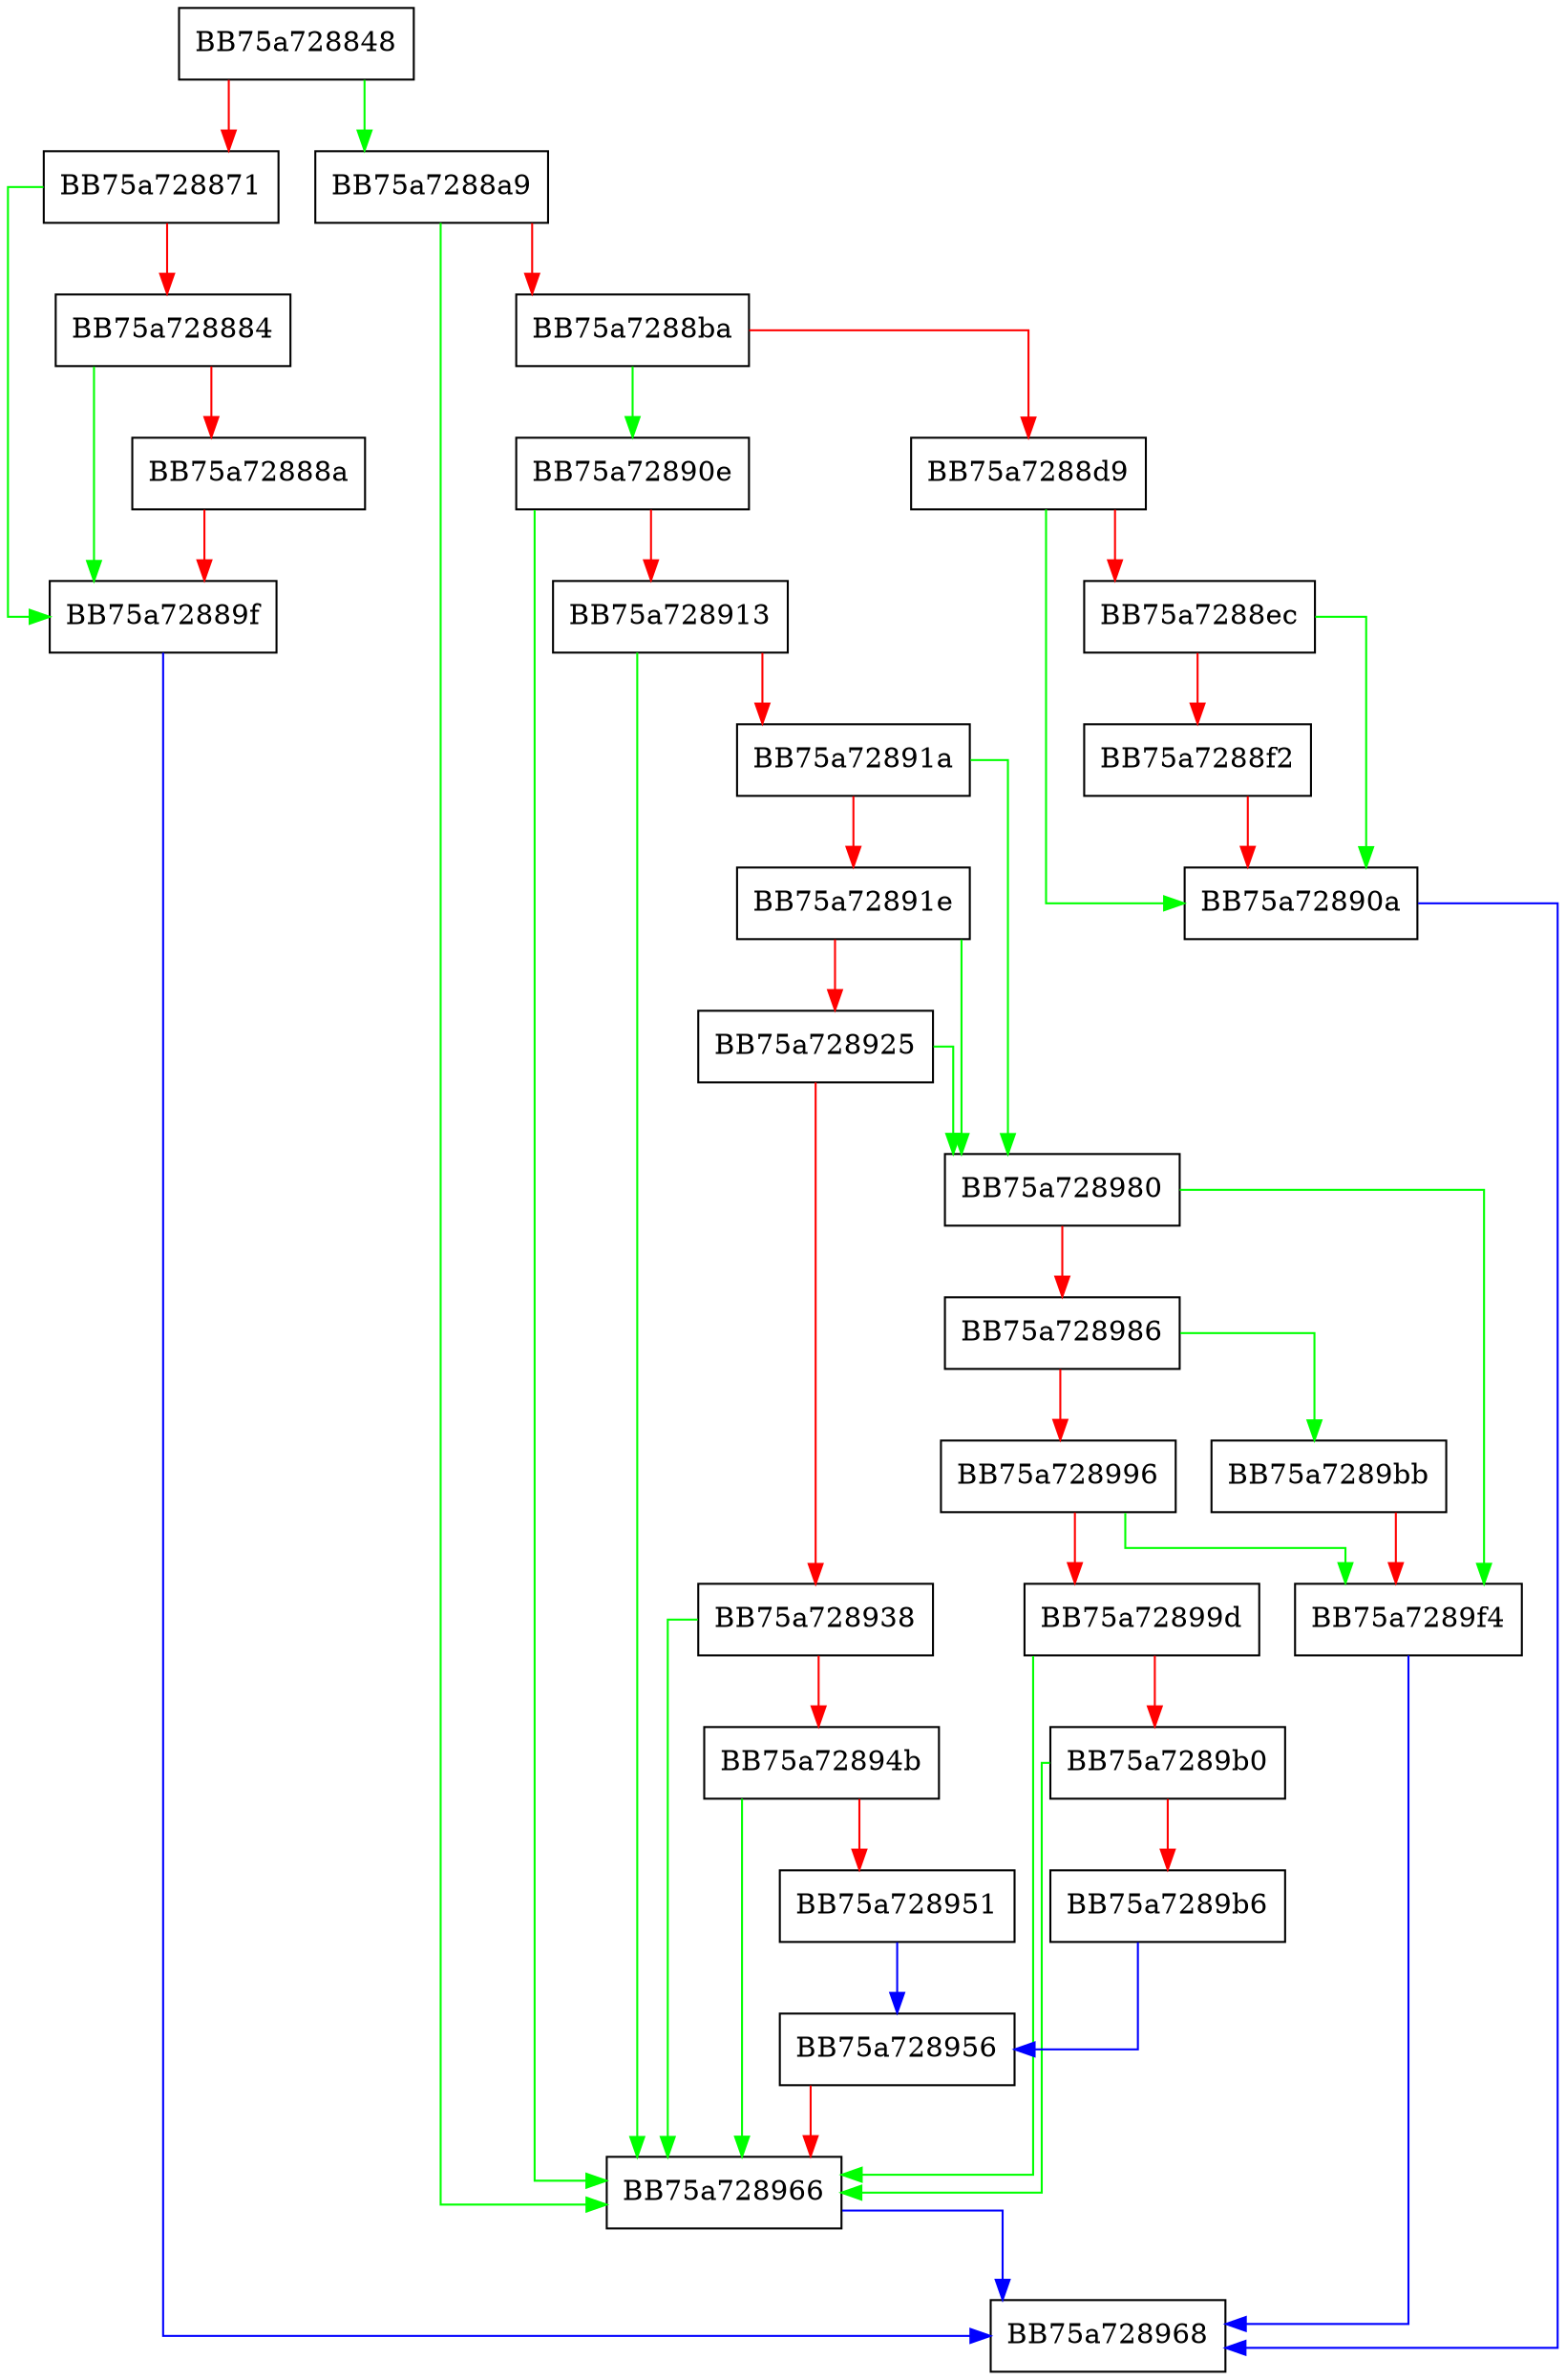 digraph SetSignatureUpdateInterval {
  node [shape="box"];
  graph [splines=ortho];
  BB75a728848 -> BB75a7288a9 [color="green"];
  BB75a728848 -> BB75a728871 [color="red"];
  BB75a728871 -> BB75a72889f [color="green"];
  BB75a728871 -> BB75a728884 [color="red"];
  BB75a728884 -> BB75a72889f [color="green"];
  BB75a728884 -> BB75a72888a [color="red"];
  BB75a72888a -> BB75a72889f [color="red"];
  BB75a72889f -> BB75a728968 [color="blue"];
  BB75a7288a9 -> BB75a728966 [color="green"];
  BB75a7288a9 -> BB75a7288ba [color="red"];
  BB75a7288ba -> BB75a72890e [color="green"];
  BB75a7288ba -> BB75a7288d9 [color="red"];
  BB75a7288d9 -> BB75a72890a [color="green"];
  BB75a7288d9 -> BB75a7288ec [color="red"];
  BB75a7288ec -> BB75a72890a [color="green"];
  BB75a7288ec -> BB75a7288f2 [color="red"];
  BB75a7288f2 -> BB75a72890a [color="red"];
  BB75a72890a -> BB75a728968 [color="blue"];
  BB75a72890e -> BB75a728966 [color="green"];
  BB75a72890e -> BB75a728913 [color="red"];
  BB75a728913 -> BB75a728966 [color="green"];
  BB75a728913 -> BB75a72891a [color="red"];
  BB75a72891a -> BB75a728980 [color="green"];
  BB75a72891a -> BB75a72891e [color="red"];
  BB75a72891e -> BB75a728980 [color="green"];
  BB75a72891e -> BB75a728925 [color="red"];
  BB75a728925 -> BB75a728980 [color="green"];
  BB75a728925 -> BB75a728938 [color="red"];
  BB75a728938 -> BB75a728966 [color="green"];
  BB75a728938 -> BB75a72894b [color="red"];
  BB75a72894b -> BB75a728966 [color="green"];
  BB75a72894b -> BB75a728951 [color="red"];
  BB75a728951 -> BB75a728956 [color="blue"];
  BB75a728956 -> BB75a728966 [color="red"];
  BB75a728966 -> BB75a728968 [color="blue"];
  BB75a728980 -> BB75a7289f4 [color="green"];
  BB75a728980 -> BB75a728986 [color="red"];
  BB75a728986 -> BB75a7289bb [color="green"];
  BB75a728986 -> BB75a728996 [color="red"];
  BB75a728996 -> BB75a7289f4 [color="green"];
  BB75a728996 -> BB75a72899d [color="red"];
  BB75a72899d -> BB75a728966 [color="green"];
  BB75a72899d -> BB75a7289b0 [color="red"];
  BB75a7289b0 -> BB75a728966 [color="green"];
  BB75a7289b0 -> BB75a7289b6 [color="red"];
  BB75a7289b6 -> BB75a728956 [color="blue"];
  BB75a7289bb -> BB75a7289f4 [color="red"];
  BB75a7289f4 -> BB75a728968 [color="blue"];
}